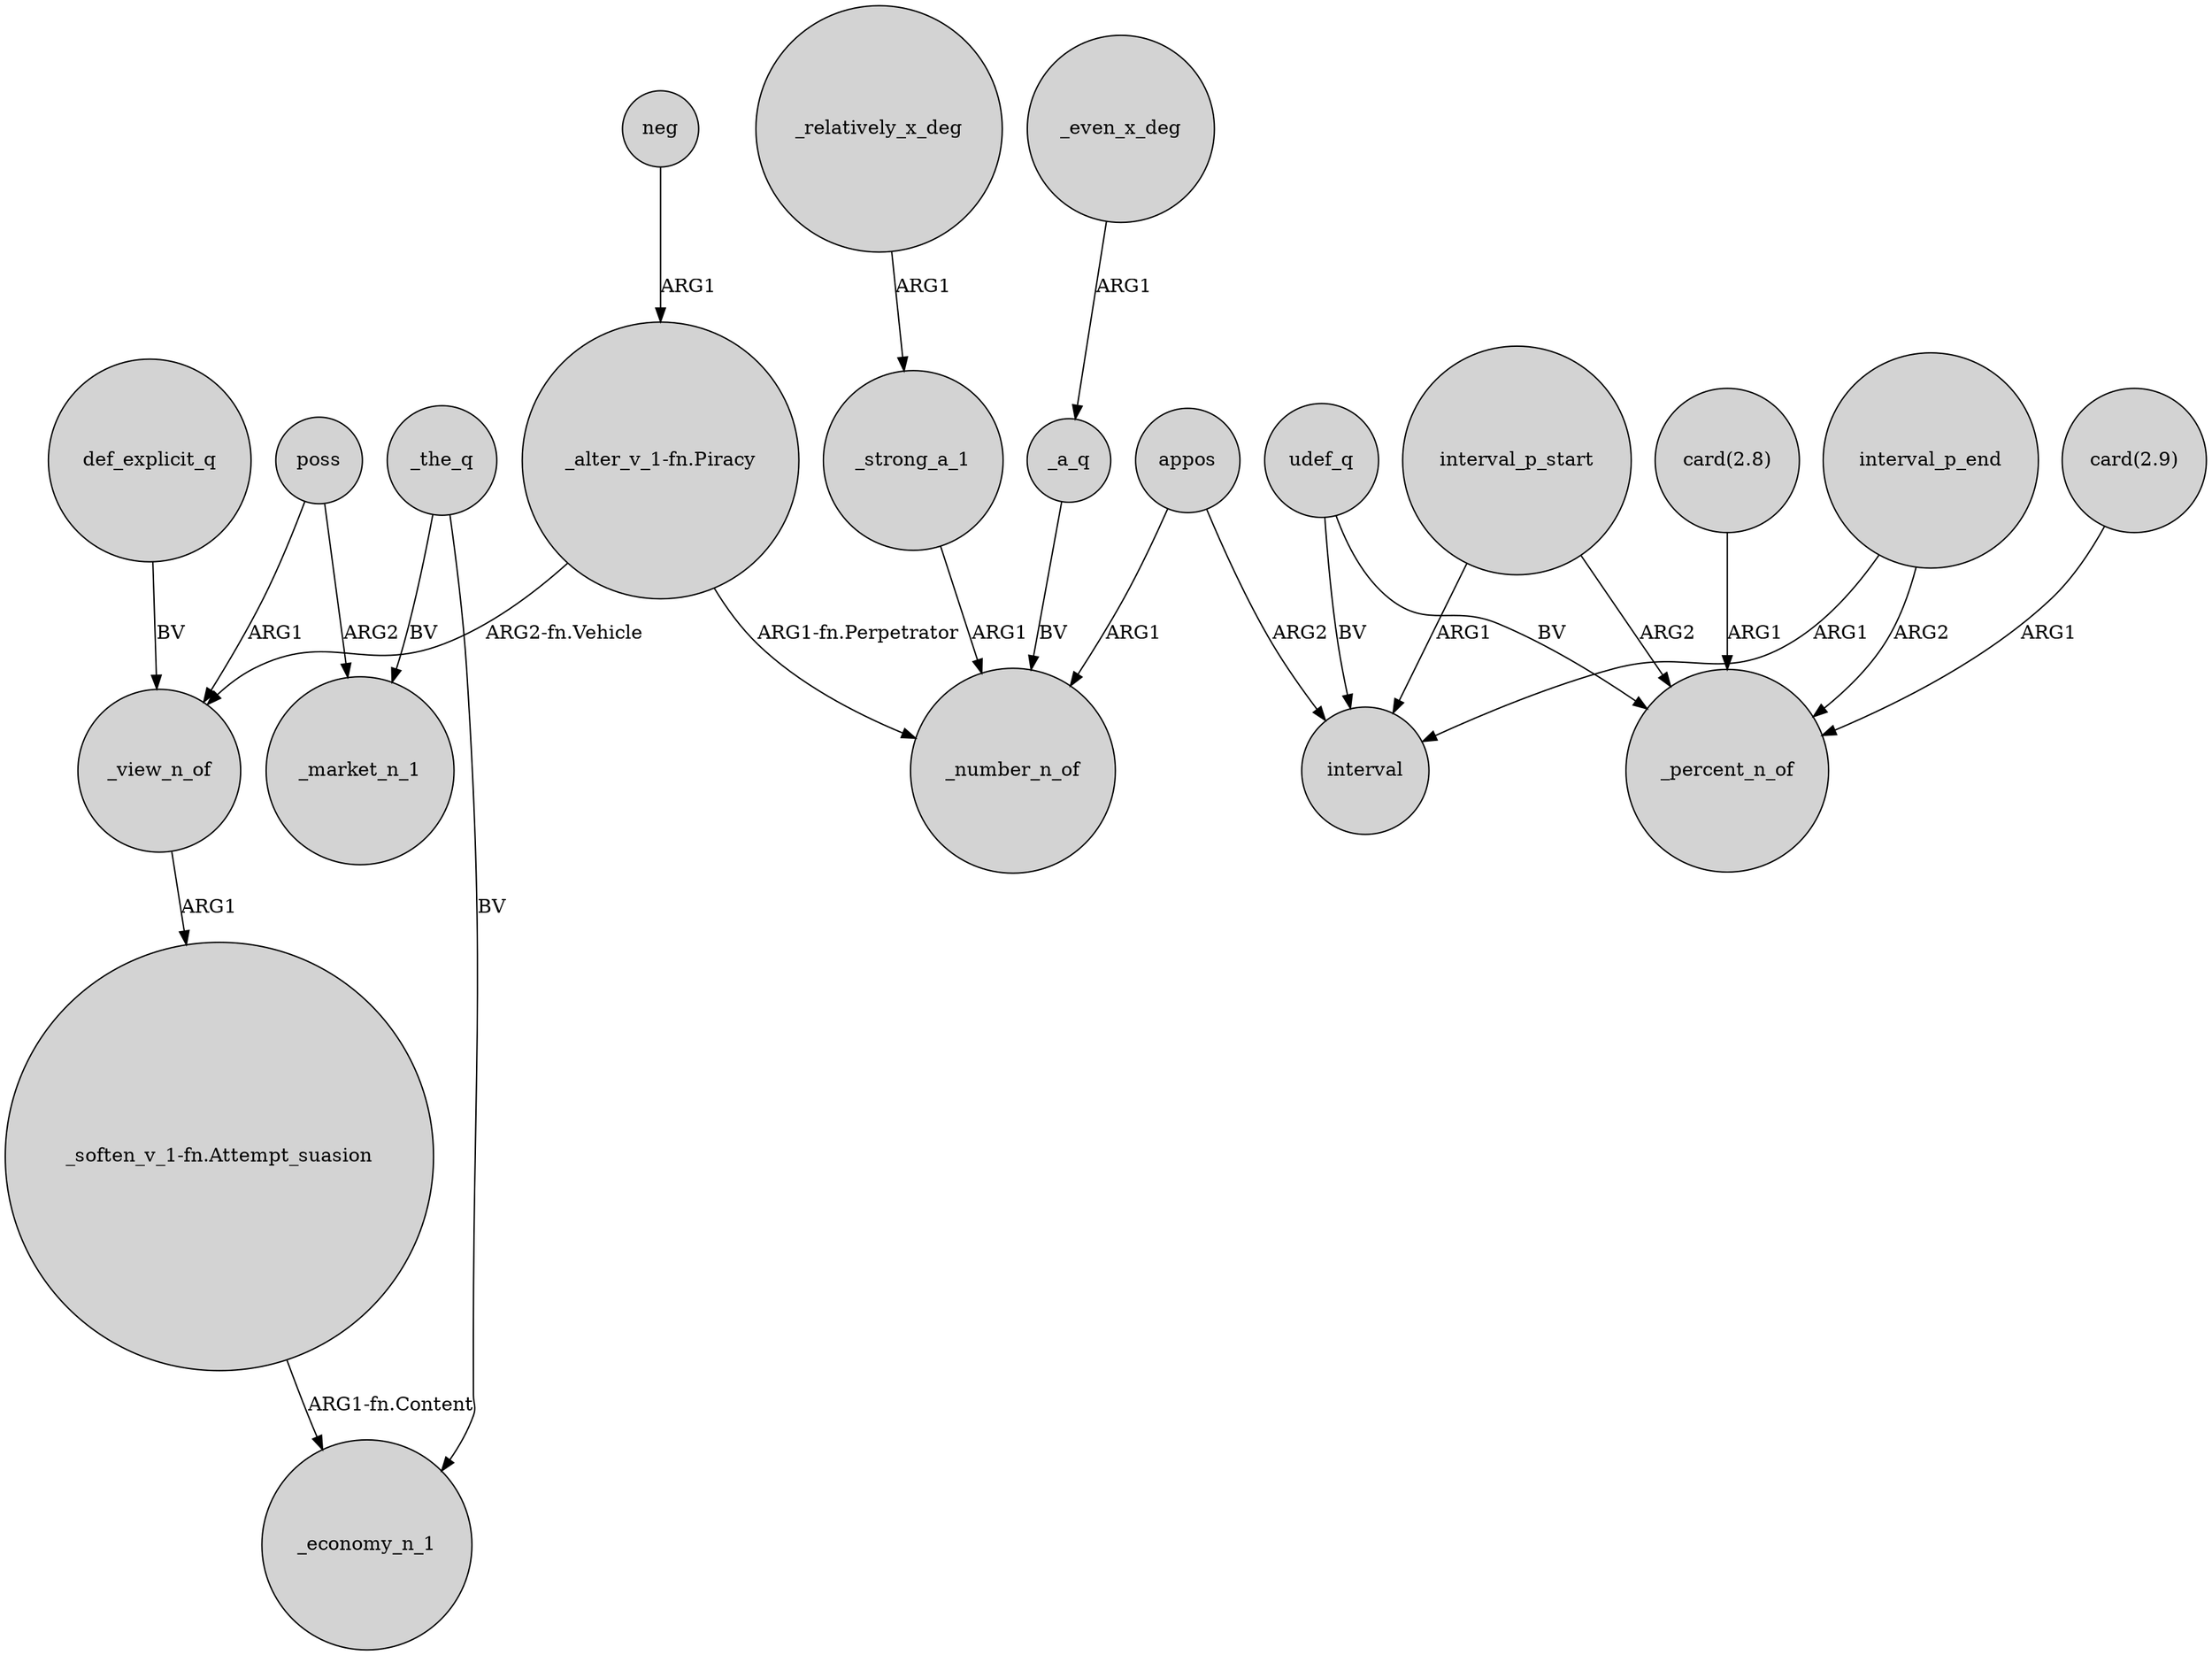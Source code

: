 digraph {
	node [shape=circle style=filled]
	"_alter_v_1-fn.Piracy" -> _view_n_of [label="ARG2-fn.Vehicle"]
	"card(2.9)" -> _percent_n_of [label=ARG1]
	appos -> interval [label=ARG2]
	"_soften_v_1-fn.Attempt_suasion" -> _economy_n_1 [label="ARG1-fn.Content"]
	"_alter_v_1-fn.Piracy" -> _number_n_of [label="ARG1-fn.Perpetrator"]
	udef_q -> interval [label=BV]
	_view_n_of -> "_soften_v_1-fn.Attempt_suasion" [label=ARG1]
	_strong_a_1 -> _number_n_of [label=ARG1]
	interval_p_start -> interval [label=ARG1]
	_the_q -> _market_n_1 [label=BV]
	"card(2.8)" -> _percent_n_of [label=ARG1]
	def_explicit_q -> _view_n_of [label=BV]
	interval_p_start -> _percent_n_of [label=ARG2]
	udef_q -> _percent_n_of [label=BV]
	neg -> "_alter_v_1-fn.Piracy" [label=ARG1]
	appos -> _number_n_of [label=ARG1]
	poss -> _view_n_of [label=ARG1]
	_relatively_x_deg -> _strong_a_1 [label=ARG1]
	interval_p_end -> interval [label=ARG1]
	_even_x_deg -> _a_q [label=ARG1]
	interval_p_end -> _percent_n_of [label=ARG2]
	_a_q -> _number_n_of [label=BV]
	poss -> _market_n_1 [label=ARG2]
	_the_q -> _economy_n_1 [label=BV]
}
